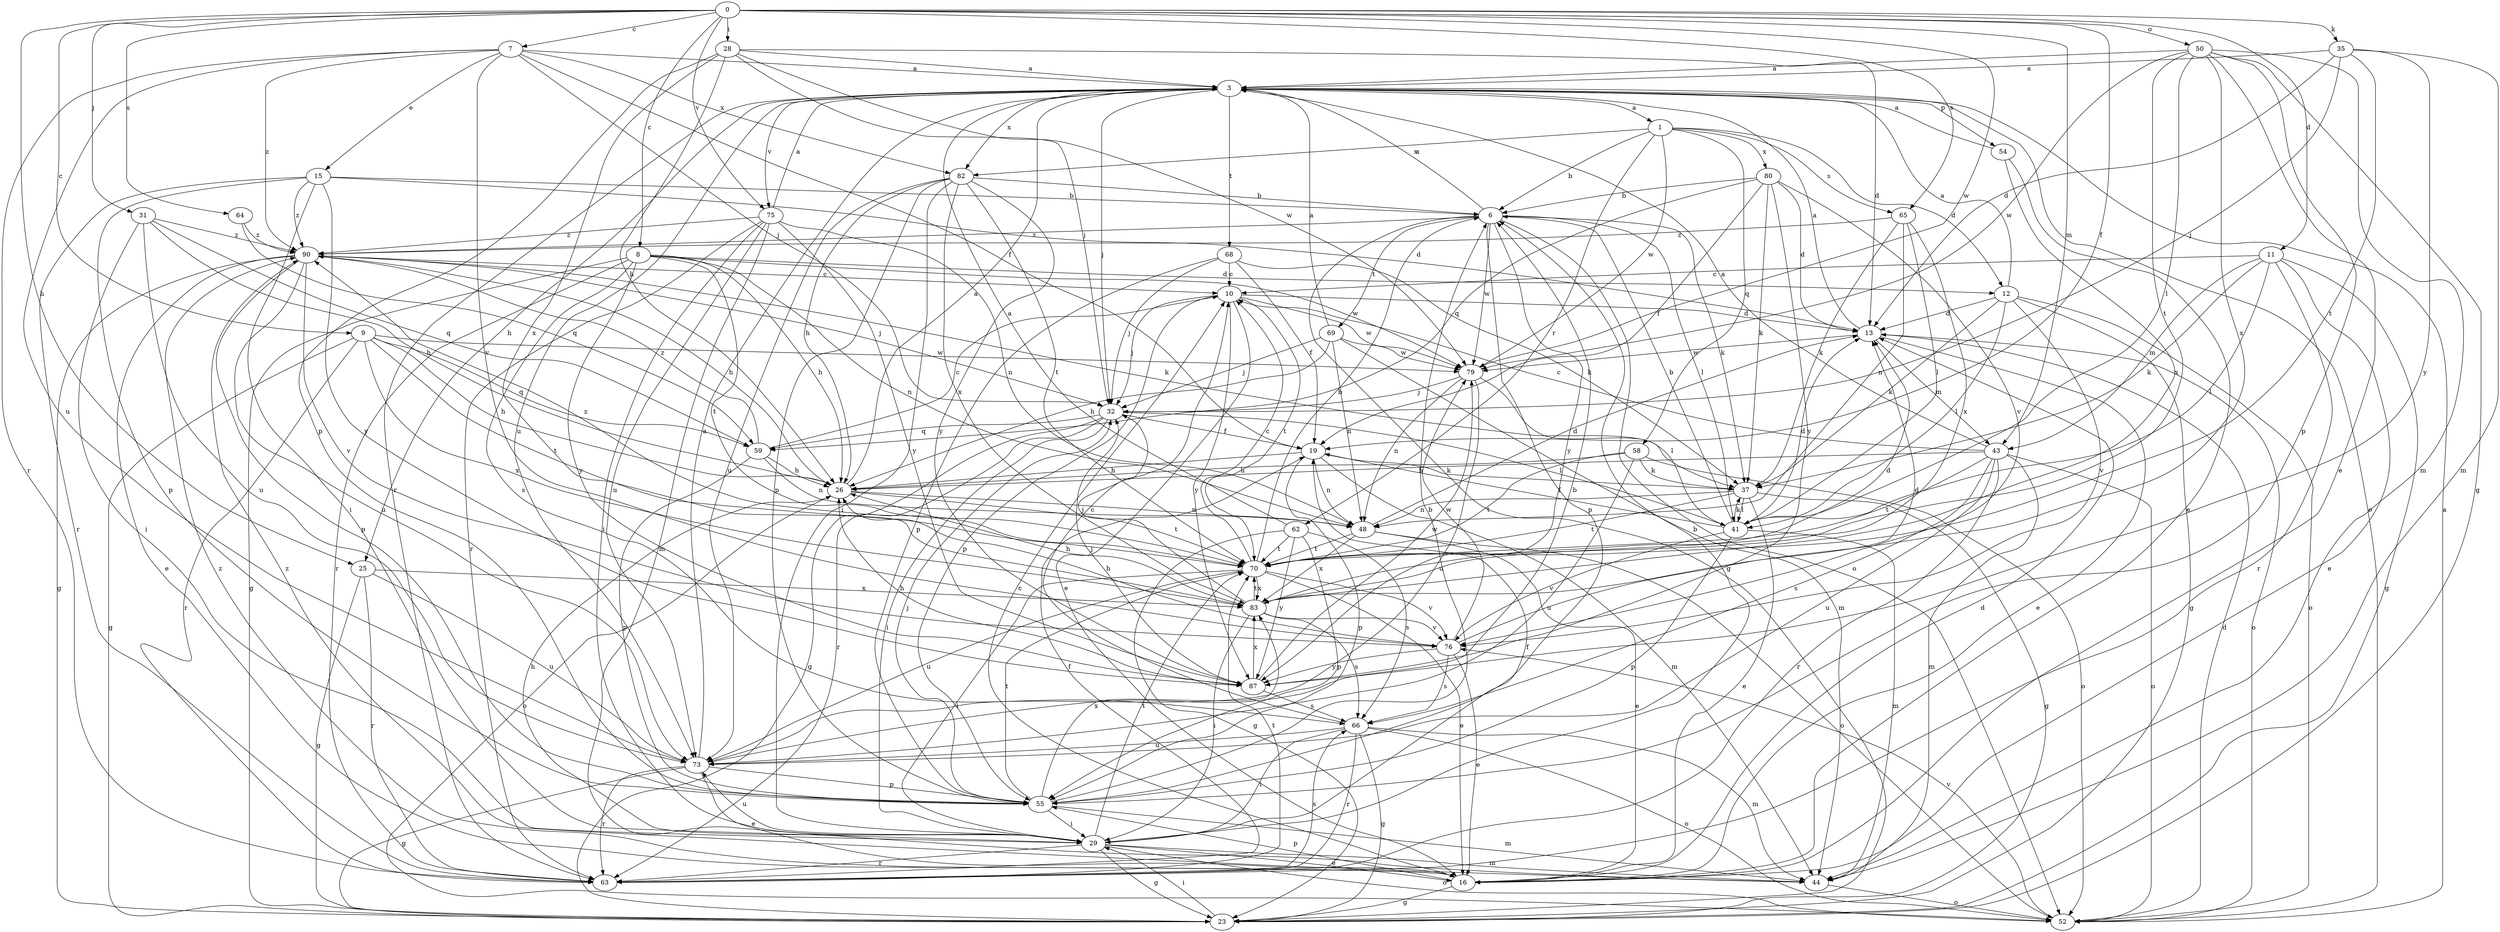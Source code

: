 strict digraph  {
0;
1;
3;
6;
7;
8;
9;
10;
11;
12;
13;
15;
16;
19;
23;
25;
26;
28;
29;
31;
32;
35;
37;
41;
43;
44;
48;
50;
52;
54;
55;
58;
59;
62;
63;
64;
65;
66;
68;
69;
70;
73;
75;
76;
79;
80;
82;
83;
87;
90;
0 -> 7  [label=c];
0 -> 8  [label=c];
0 -> 9  [label=c];
0 -> 11  [label=d];
0 -> 19  [label=f];
0 -> 25  [label=h];
0 -> 28  [label=i];
0 -> 31  [label=j];
0 -> 35  [label=k];
0 -> 43  [label=m];
0 -> 50  [label=o];
0 -> 64  [label=s];
0 -> 65  [label=s];
0 -> 75  [label=v];
0 -> 79  [label=w];
1 -> 6  [label=b];
1 -> 12  [label=d];
1 -> 58  [label=q];
1 -> 62  [label=r];
1 -> 65  [label=s];
1 -> 79  [label=w];
1 -> 80  [label=x];
1 -> 82  [label=x];
3 -> 1  [label=a];
3 -> 25  [label=h];
3 -> 32  [label=j];
3 -> 52  [label=o];
3 -> 54  [label=p];
3 -> 63  [label=r];
3 -> 68  [label=t];
3 -> 73  [label=u];
3 -> 75  [label=v];
3 -> 82  [label=x];
6 -> 3  [label=a];
6 -> 23  [label=g];
6 -> 37  [label=k];
6 -> 41  [label=l];
6 -> 52  [label=o];
6 -> 55  [label=p];
6 -> 69  [label=t];
6 -> 79  [label=w];
6 -> 87  [label=y];
6 -> 90  [label=z];
7 -> 3  [label=a];
7 -> 15  [label=e];
7 -> 19  [label=f];
7 -> 32  [label=j];
7 -> 63  [label=r];
7 -> 73  [label=u];
7 -> 76  [label=v];
7 -> 82  [label=x];
7 -> 90  [label=z];
8 -> 12  [label=d];
8 -> 23  [label=g];
8 -> 26  [label=h];
8 -> 48  [label=n];
8 -> 63  [label=r];
8 -> 66  [label=s];
8 -> 70  [label=t];
8 -> 79  [label=w];
8 -> 87  [label=y];
9 -> 23  [label=g];
9 -> 26  [label=h];
9 -> 59  [label=q];
9 -> 63  [label=r];
9 -> 70  [label=t];
9 -> 79  [label=w];
9 -> 83  [label=x];
10 -> 13  [label=d];
10 -> 16  [label=e];
10 -> 32  [label=j];
10 -> 55  [label=p];
10 -> 70  [label=t];
10 -> 79  [label=w];
10 -> 87  [label=y];
11 -> 10  [label=c];
11 -> 16  [label=e];
11 -> 23  [label=g];
11 -> 37  [label=k];
11 -> 41  [label=l];
11 -> 43  [label=m];
11 -> 63  [label=r];
12 -> 3  [label=a];
12 -> 13  [label=d];
12 -> 23  [label=g];
12 -> 37  [label=k];
12 -> 41  [label=l];
12 -> 52  [label=o];
12 -> 76  [label=v];
13 -> 3  [label=a];
13 -> 16  [label=e];
13 -> 43  [label=m];
13 -> 52  [label=o];
13 -> 79  [label=w];
15 -> 6  [label=b];
15 -> 13  [label=d];
15 -> 29  [label=i];
15 -> 55  [label=p];
15 -> 63  [label=r];
15 -> 87  [label=y];
15 -> 90  [label=z];
16 -> 10  [label=c];
16 -> 13  [label=d];
16 -> 23  [label=g];
16 -> 55  [label=p];
16 -> 90  [label=z];
19 -> 26  [label=h];
19 -> 37  [label=k];
19 -> 44  [label=m];
19 -> 48  [label=n];
19 -> 55  [label=p];
23 -> 29  [label=i];
25 -> 23  [label=g];
25 -> 63  [label=r];
25 -> 73  [label=u];
25 -> 83  [label=x];
26 -> 3  [label=a];
26 -> 48  [label=n];
26 -> 52  [label=o];
26 -> 70  [label=t];
28 -> 3  [label=a];
28 -> 13  [label=d];
28 -> 26  [label=h];
28 -> 32  [label=j];
28 -> 55  [label=p];
28 -> 79  [label=w];
28 -> 83  [label=x];
29 -> 6  [label=b];
29 -> 16  [label=e];
29 -> 19  [label=f];
29 -> 23  [label=g];
29 -> 26  [label=h];
29 -> 44  [label=m];
29 -> 52  [label=o];
29 -> 63  [label=r];
29 -> 70  [label=t];
29 -> 73  [label=u];
31 -> 26  [label=h];
31 -> 29  [label=i];
31 -> 59  [label=q];
31 -> 73  [label=u];
31 -> 90  [label=z];
32 -> 19  [label=f];
32 -> 23  [label=g];
32 -> 29  [label=i];
32 -> 41  [label=l];
32 -> 59  [label=q];
32 -> 63  [label=r];
35 -> 3  [label=a];
35 -> 13  [label=d];
35 -> 32  [label=j];
35 -> 44  [label=m];
35 -> 70  [label=t];
35 -> 87  [label=y];
37 -> 16  [label=e];
37 -> 23  [label=g];
37 -> 41  [label=l];
37 -> 48  [label=n];
37 -> 70  [label=t];
41 -> 6  [label=b];
41 -> 13  [label=d];
41 -> 19  [label=f];
41 -> 37  [label=k];
41 -> 44  [label=m];
41 -> 55  [label=p];
41 -> 76  [label=v];
43 -> 3  [label=a];
43 -> 10  [label=c];
43 -> 26  [label=h];
43 -> 44  [label=m];
43 -> 52  [label=o];
43 -> 63  [label=r];
43 -> 66  [label=s];
43 -> 70  [label=t];
43 -> 73  [label=u];
44 -> 52  [label=o];
44 -> 90  [label=z];
48 -> 13  [label=d];
48 -> 16  [label=e];
48 -> 52  [label=o];
48 -> 70  [label=t];
48 -> 83  [label=x];
50 -> 3  [label=a];
50 -> 16  [label=e];
50 -> 23  [label=g];
50 -> 41  [label=l];
50 -> 44  [label=m];
50 -> 55  [label=p];
50 -> 70  [label=t];
50 -> 79  [label=w];
50 -> 83  [label=x];
52 -> 3  [label=a];
52 -> 13  [label=d];
52 -> 76  [label=v];
54 -> 3  [label=a];
54 -> 16  [label=e];
54 -> 83  [label=x];
55 -> 6  [label=b];
55 -> 29  [label=i];
55 -> 32  [label=j];
55 -> 44  [label=m];
55 -> 70  [label=t];
55 -> 83  [label=x];
58 -> 26  [label=h];
58 -> 37  [label=k];
58 -> 52  [label=o];
58 -> 70  [label=t];
58 -> 73  [label=u];
59 -> 10  [label=c];
59 -> 26  [label=h];
59 -> 48  [label=n];
59 -> 55  [label=p];
59 -> 90  [label=z];
62 -> 3  [label=a];
62 -> 23  [label=g];
62 -> 55  [label=p];
62 -> 66  [label=s];
62 -> 70  [label=t];
62 -> 87  [label=y];
63 -> 19  [label=f];
63 -> 66  [label=s];
63 -> 70  [label=t];
64 -> 59  [label=q];
64 -> 90  [label=z];
65 -> 37  [label=k];
65 -> 41  [label=l];
65 -> 48  [label=n];
65 -> 83  [label=x];
65 -> 90  [label=z];
66 -> 10  [label=c];
66 -> 23  [label=g];
66 -> 29  [label=i];
66 -> 44  [label=m];
66 -> 52  [label=o];
66 -> 63  [label=r];
66 -> 73  [label=u];
68 -> 10  [label=c];
68 -> 19  [label=f];
68 -> 32  [label=j];
68 -> 37  [label=k];
68 -> 55  [label=p];
69 -> 3  [label=a];
69 -> 26  [label=h];
69 -> 32  [label=j];
69 -> 44  [label=m];
69 -> 48  [label=n];
69 -> 79  [label=w];
70 -> 6  [label=b];
70 -> 10  [label=c];
70 -> 16  [label=e];
70 -> 29  [label=i];
70 -> 73  [label=u];
70 -> 76  [label=v];
70 -> 83  [label=x];
70 -> 90  [label=z];
73 -> 3  [label=a];
73 -> 6  [label=b];
73 -> 16  [label=e];
73 -> 23  [label=g];
73 -> 55  [label=p];
73 -> 63  [label=r];
75 -> 3  [label=a];
75 -> 29  [label=i];
75 -> 44  [label=m];
75 -> 48  [label=n];
75 -> 63  [label=r];
75 -> 73  [label=u];
75 -> 87  [label=y];
75 -> 90  [label=z];
76 -> 13  [label=d];
76 -> 16  [label=e];
76 -> 26  [label=h];
76 -> 66  [label=s];
76 -> 79  [label=w];
76 -> 87  [label=y];
79 -> 32  [label=j];
79 -> 41  [label=l];
79 -> 48  [label=n];
79 -> 73  [label=u];
80 -> 6  [label=b];
80 -> 13  [label=d];
80 -> 19  [label=f];
80 -> 37  [label=k];
80 -> 59  [label=q];
80 -> 76  [label=v];
80 -> 87  [label=y];
82 -> 6  [label=b];
82 -> 26  [label=h];
82 -> 29  [label=i];
82 -> 55  [label=p];
82 -> 70  [label=t];
82 -> 73  [label=u];
82 -> 83  [label=x];
82 -> 87  [label=y];
83 -> 13  [label=d];
83 -> 26  [label=h];
83 -> 29  [label=i];
83 -> 32  [label=j];
83 -> 66  [label=s];
83 -> 70  [label=t];
83 -> 76  [label=v];
87 -> 26  [label=h];
87 -> 32  [label=j];
87 -> 66  [label=s];
87 -> 79  [label=w];
87 -> 83  [label=x];
90 -> 10  [label=c];
90 -> 16  [label=e];
90 -> 23  [label=g];
90 -> 26  [label=h];
90 -> 32  [label=j];
90 -> 37  [label=k];
90 -> 55  [label=p];
90 -> 73  [label=u];
90 -> 76  [label=v];
}
